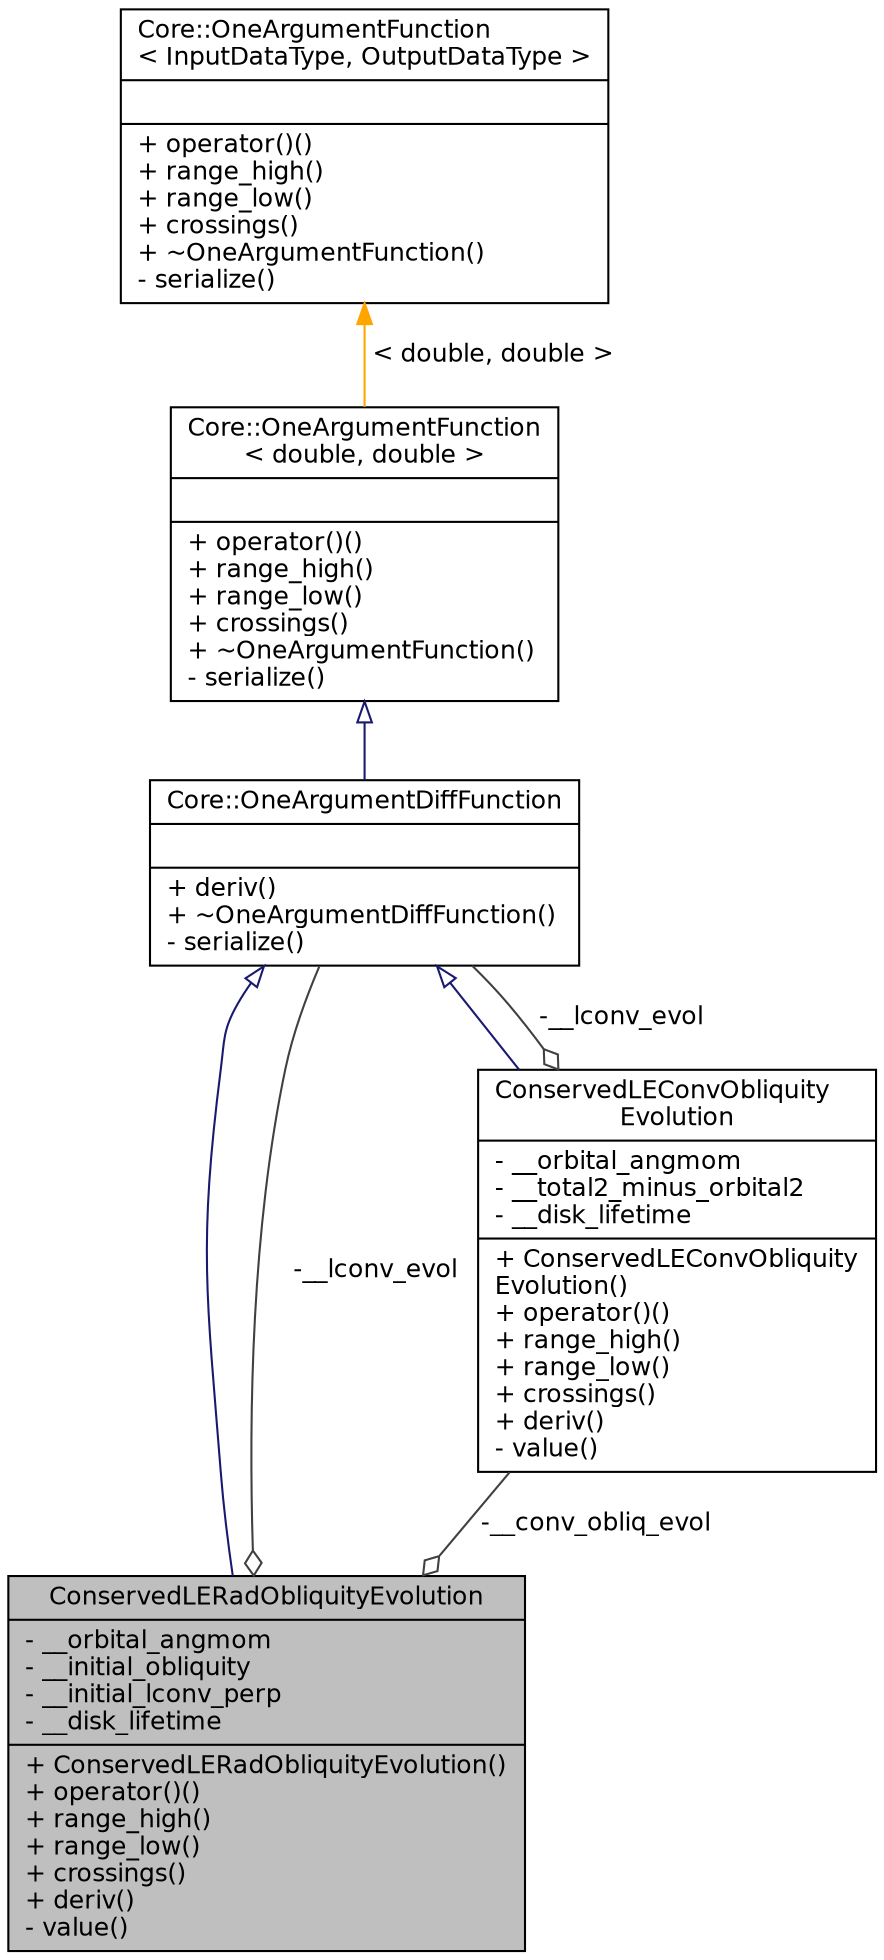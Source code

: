 digraph "ConservedLERadObliquityEvolution"
{
 // INTERACTIVE_SVG=YES
  edge [fontname="Helvetica",fontsize="12",labelfontname="Helvetica",labelfontsize="12"];
  node [fontname="Helvetica",fontsize="12",shape=record];
  Node4 [label="{ConservedLERadObliquityEvolution\n|- __orbital_angmom\l- __initial_obliquity\l- __initial_lconv_perp\l- __disk_lifetime\l|+ ConservedLERadObliquityEvolution()\l+ operator()()\l+ range_high()\l+ range_low()\l+ crossings()\l+ deriv()\l- value()\l}",height=0.2,width=0.4,color="black", fillcolor="grey75", style="filled", fontcolor="black"];
  Node5 -> Node4 [dir="back",color="midnightblue",fontsize="12",style="solid",arrowtail="onormal",fontname="Helvetica"];
  Node5 [label="{Core::OneArgumentDiffFunction\n||+ deriv()\l+ ~OneArgumentDiffFunction()\l- serialize()\l}",height=0.2,width=0.4,color="black", fillcolor="white", style="filled",URL="$classCore_1_1OneArgumentDiffFunction.html",tooltip="A class representing a once differentiable function of a single argument. "];
  Node6 -> Node5 [dir="back",color="midnightblue",fontsize="12",style="solid",arrowtail="onormal",fontname="Helvetica"];
  Node6 [label="{Core::OneArgumentFunction\l\< double, double \>\n||+ operator()()\l+ range_high()\l+ range_low()\l+ crossings()\l+ ~OneArgumentFunction()\l- serialize()\l}",height=0.2,width=0.4,color="black", fillcolor="white", style="filled",URL="$classCore_1_1OneArgumentFunction.html"];
  Node7 -> Node6 [dir="back",color="orange",fontsize="12",style="solid",label=" \< double, double \>" ,fontname="Helvetica"];
  Node7 [label="{Core::OneArgumentFunction\l\< InputDataType, OutputDataType \>\n||+ operator()()\l+ range_high()\l+ range_low()\l+ crossings()\l+ ~OneArgumentFunction()\l- serialize()\l}",height=0.2,width=0.4,color="black", fillcolor="white", style="filled",URL="$classCore_1_1OneArgumentFunction.html",tooltip="The base class for functions which take a single argument and return a single value. "];
  Node8 -> Node4 [color="grey25",fontsize="12",style="solid",label=" -__conv_obliq_evol" ,arrowhead="odiamond",fontname="Helvetica"];
  Node8 [label="{ConservedLEConvObliquity\lEvolution\n|- __orbital_angmom\l- __total2_minus_orbital2\l- __disk_lifetime\l|+ ConservedLEConvObliquity\lEvolution()\l+ operator()()\l+ range_high()\l+ range_low()\l+ crossings()\l+ deriv()\l- value()\l}",height=0.2,width=0.4,color="black", fillcolor="white", style="filled",URL="$classConservedLEConvObliquityEvolution.html"];
  Node5 -> Node8 [dir="back",color="midnightblue",fontsize="12",style="solid",arrowtail="onormal",fontname="Helvetica"];
  Node5 -> Node8 [color="grey25",fontsize="12",style="solid",label=" -__lconv_evol" ,arrowhead="odiamond",fontname="Helvetica"];
  Node5 -> Node4 [color="grey25",fontsize="12",style="solid",label=" -__lconv_evol" ,arrowhead="odiamond",fontname="Helvetica"];
}
